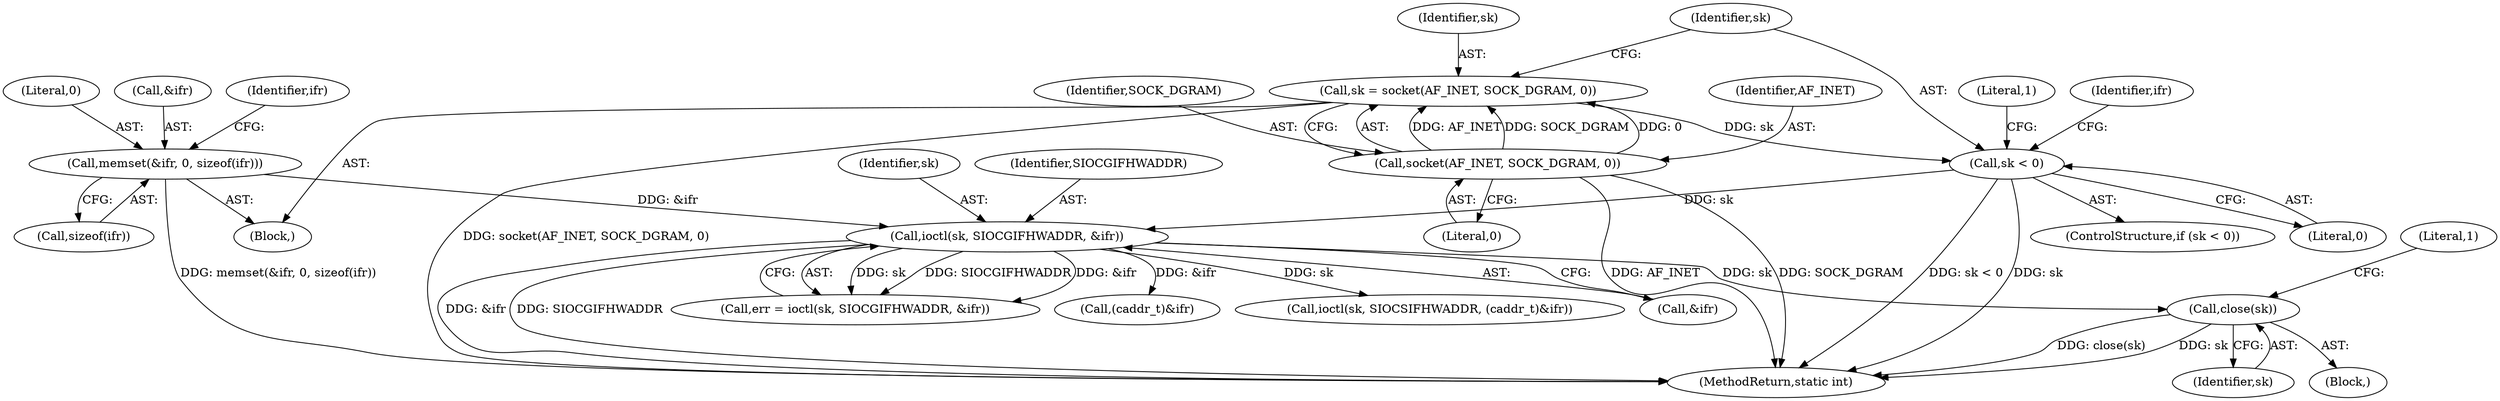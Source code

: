 digraph "0_Android_472271b153c5dc53c28beac55480a8d8434b2d5c_26@API" {
"1000152" [label="(Call,close(sk))"];
"1000137" [label="(Call,ioctl(sk, SIOCGIFHWADDR, &ifr))"];
"1000115" [label="(Call,sk < 0)"];
"1000108" [label="(Call,sk = socket(AF_INET, SOCK_DGRAM, 0))"];
"1000110" [label="(Call,socket(AF_INET, SOCK_DGRAM, 0))"];
"1000121" [label="(Call,memset(&ifr, 0, sizeof(ifr)))"];
"1000156" [label="(Literal,1)"];
"1000110" [label="(Call,socket(AF_INET, SOCK_DGRAM, 0))"];
"1000111" [label="(Identifier,AF_INET)"];
"1000112" [label="(Identifier,SOCK_DGRAM)"];
"1000153" [label="(Identifier,sk)"];
"1000114" [label="(ControlStructure,if (sk < 0))"];
"1000146" [label="(Block,)"];
"1000108" [label="(Call,sk = socket(AF_INET, SOCK_DGRAM, 0))"];
"1000116" [label="(Identifier,sk)"];
"1000117" [label="(Literal,0)"];
"1000121" [label="(Call,memset(&ifr, 0, sizeof(ifr)))"];
"1000139" [label="(Identifier,SIOCGIFHWADDR)"];
"1000140" [label="(Call,&ifr)"];
"1000137" [label="(Call,ioctl(sk, SIOCGIFHWADDR, &ifr))"];
"1000120" [label="(Literal,1)"];
"1000115" [label="(Call,sk < 0)"];
"1000275" [label="(MethodReturn,static int)"];
"1000125" [label="(Call,sizeof(ifr))"];
"1000129" [label="(Identifier,ifr)"];
"1000138" [label="(Identifier,sk)"];
"1000123" [label="(Identifier,ifr)"];
"1000152" [label="(Call,close(sk))"];
"1000202" [label="(Call,(caddr_t)&ifr)"];
"1000124" [label="(Literal,0)"];
"1000104" [label="(Block,)"];
"1000199" [label="(Call,ioctl(sk, SIOCSIFHWADDR, (caddr_t)&ifr))"];
"1000113" [label="(Literal,0)"];
"1000135" [label="(Call,err = ioctl(sk, SIOCGIFHWADDR, &ifr))"];
"1000122" [label="(Call,&ifr)"];
"1000109" [label="(Identifier,sk)"];
"1000152" -> "1000146"  [label="AST: "];
"1000152" -> "1000153"  [label="CFG: "];
"1000153" -> "1000152"  [label="AST: "];
"1000156" -> "1000152"  [label="CFG: "];
"1000152" -> "1000275"  [label="DDG: close(sk)"];
"1000152" -> "1000275"  [label="DDG: sk"];
"1000137" -> "1000152"  [label="DDG: sk"];
"1000137" -> "1000135"  [label="AST: "];
"1000137" -> "1000140"  [label="CFG: "];
"1000138" -> "1000137"  [label="AST: "];
"1000139" -> "1000137"  [label="AST: "];
"1000140" -> "1000137"  [label="AST: "];
"1000135" -> "1000137"  [label="CFG: "];
"1000137" -> "1000275"  [label="DDG: SIOCGIFHWADDR"];
"1000137" -> "1000275"  [label="DDG: &ifr"];
"1000137" -> "1000135"  [label="DDG: sk"];
"1000137" -> "1000135"  [label="DDG: SIOCGIFHWADDR"];
"1000137" -> "1000135"  [label="DDG: &ifr"];
"1000115" -> "1000137"  [label="DDG: sk"];
"1000121" -> "1000137"  [label="DDG: &ifr"];
"1000137" -> "1000199"  [label="DDG: sk"];
"1000137" -> "1000202"  [label="DDG: &ifr"];
"1000115" -> "1000114"  [label="AST: "];
"1000115" -> "1000117"  [label="CFG: "];
"1000116" -> "1000115"  [label="AST: "];
"1000117" -> "1000115"  [label="AST: "];
"1000120" -> "1000115"  [label="CFG: "];
"1000123" -> "1000115"  [label="CFG: "];
"1000115" -> "1000275"  [label="DDG: sk < 0"];
"1000115" -> "1000275"  [label="DDG: sk"];
"1000108" -> "1000115"  [label="DDG: sk"];
"1000108" -> "1000104"  [label="AST: "];
"1000108" -> "1000110"  [label="CFG: "];
"1000109" -> "1000108"  [label="AST: "];
"1000110" -> "1000108"  [label="AST: "];
"1000116" -> "1000108"  [label="CFG: "];
"1000108" -> "1000275"  [label="DDG: socket(AF_INET, SOCK_DGRAM, 0)"];
"1000110" -> "1000108"  [label="DDG: AF_INET"];
"1000110" -> "1000108"  [label="DDG: SOCK_DGRAM"];
"1000110" -> "1000108"  [label="DDG: 0"];
"1000110" -> "1000113"  [label="CFG: "];
"1000111" -> "1000110"  [label="AST: "];
"1000112" -> "1000110"  [label="AST: "];
"1000113" -> "1000110"  [label="AST: "];
"1000110" -> "1000275"  [label="DDG: SOCK_DGRAM"];
"1000110" -> "1000275"  [label="DDG: AF_INET"];
"1000121" -> "1000104"  [label="AST: "];
"1000121" -> "1000125"  [label="CFG: "];
"1000122" -> "1000121"  [label="AST: "];
"1000124" -> "1000121"  [label="AST: "];
"1000125" -> "1000121"  [label="AST: "];
"1000129" -> "1000121"  [label="CFG: "];
"1000121" -> "1000275"  [label="DDG: memset(&ifr, 0, sizeof(ifr))"];
}
